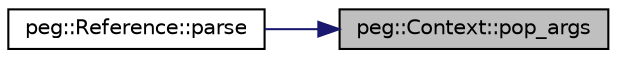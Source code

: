 digraph "peg::Context::pop_args"
{
 // LATEX_PDF_SIZE
  edge [fontname="Helvetica",fontsize="10",labelfontname="Helvetica",labelfontsize="10"];
  node [fontname="Helvetica",fontsize="10",shape=record];
  rankdir="RL";
  Node1 [label="peg::Context::pop_args",height=0.2,width=0.4,color="black", fillcolor="grey75", style="filled", fontcolor="black",tooltip=" "];
  Node1 -> Node2 [dir="back",color="midnightblue",fontsize="10",style="solid",fontname="Helvetica"];
  Node2 [label="peg::Reference::parse",height=0.2,width=0.4,color="black", fillcolor="white", style="filled",URL="$classpeg_1_1Reference.html#a07e8337bc334a005ffbd1e044c59ab23",tooltip=" "];
}
